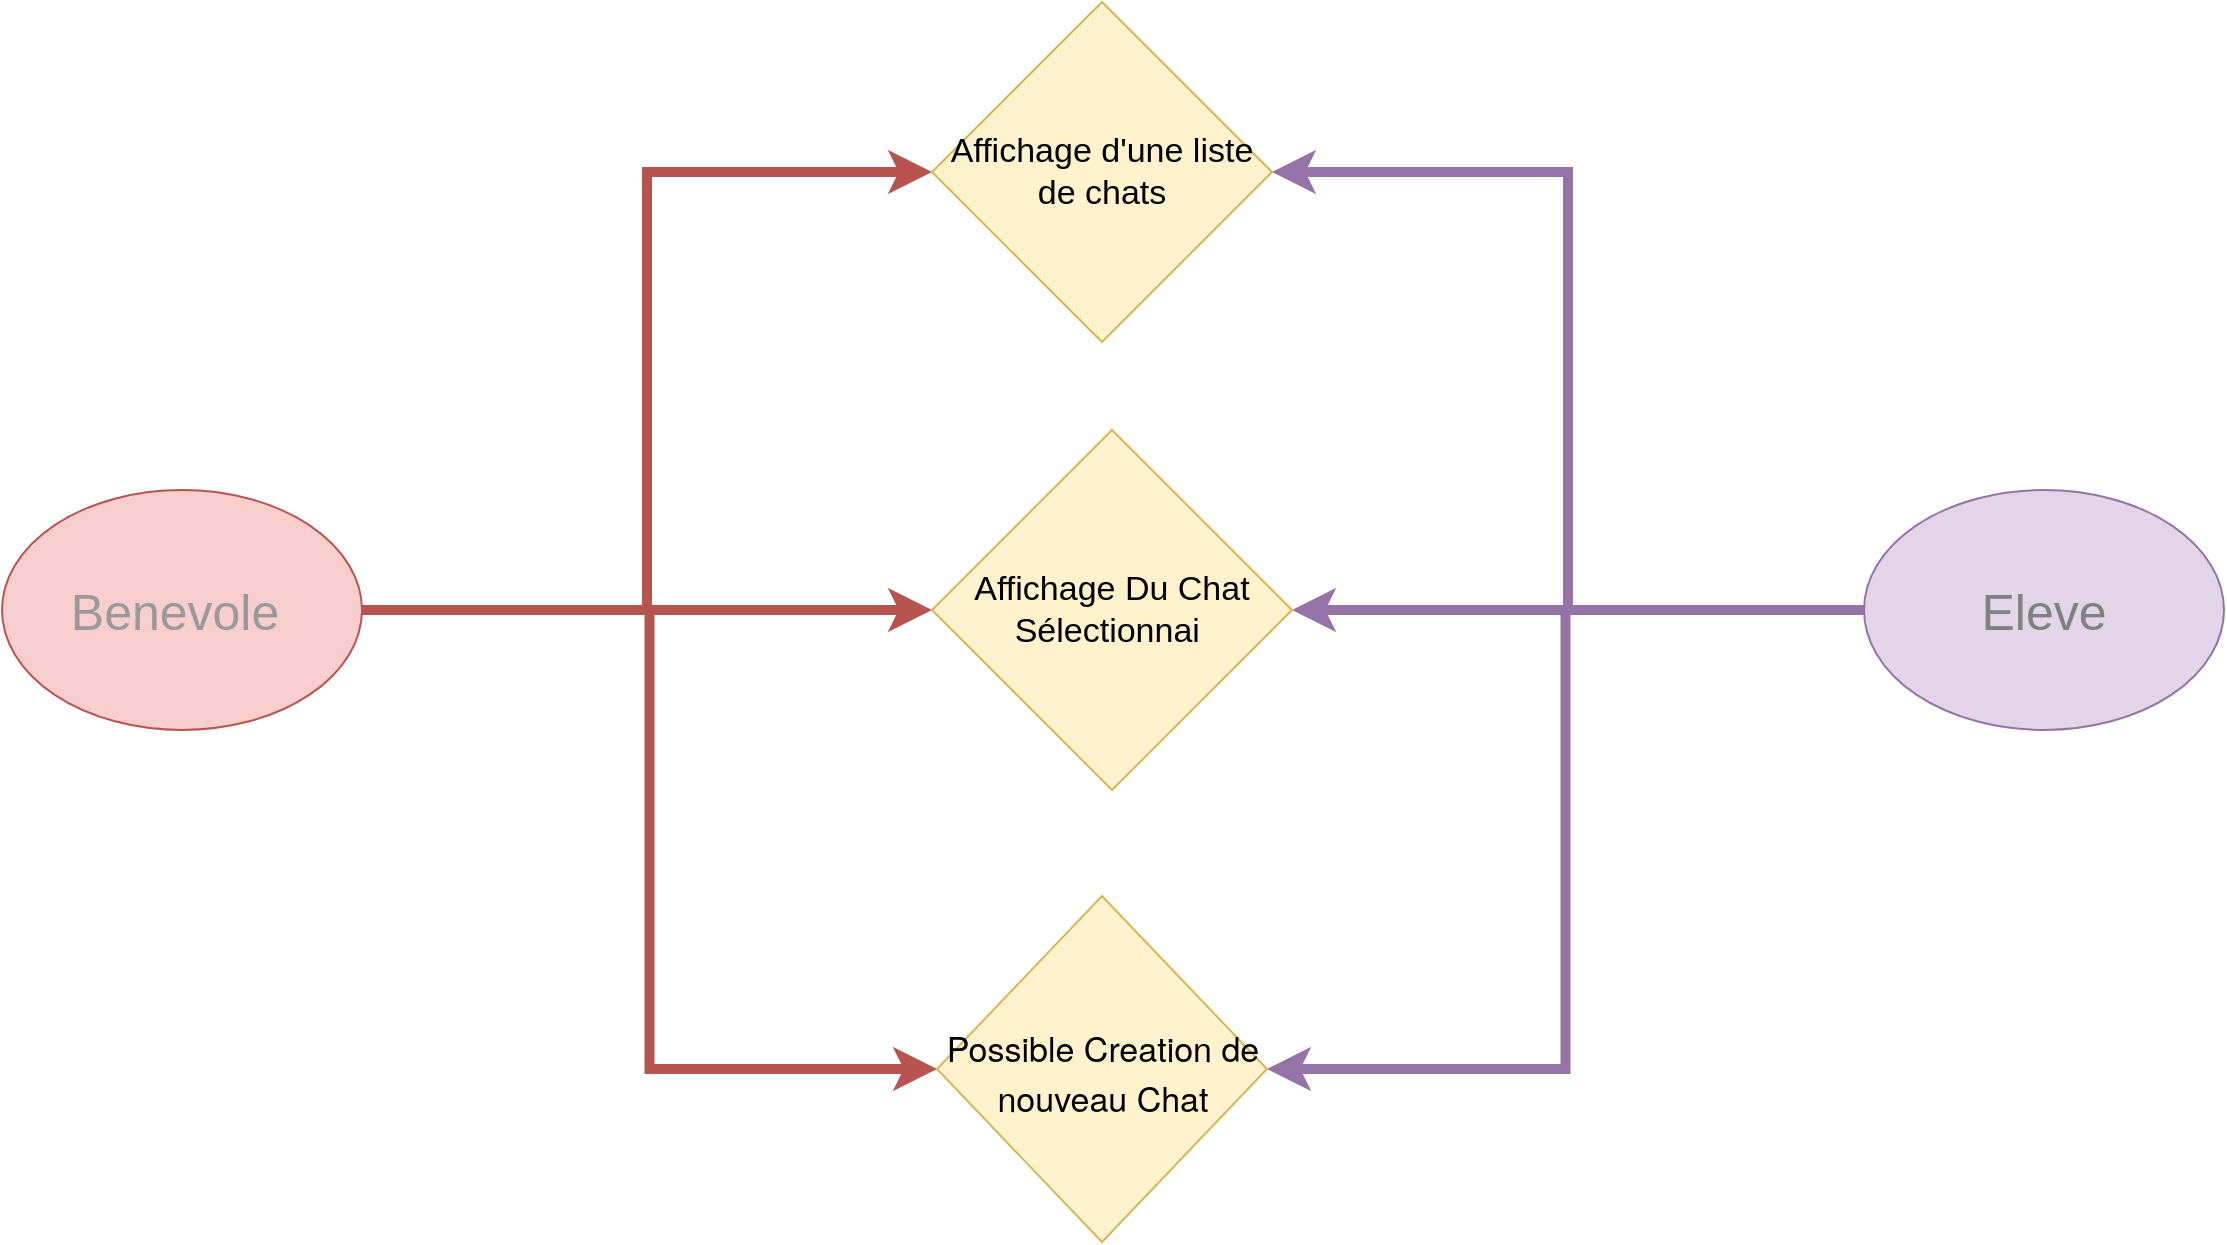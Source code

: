 <mxfile version="15.4.0" type="device"><diagram id="6b602dQEv6y6zEkWFox-" name="Page-1"><mxGraphModel dx="1164" dy="847" grid="1" gridSize="10" guides="1" tooltips="1" connect="1" arrows="1" fold="1" page="1" pageScale="1" pageWidth="1169" pageHeight="827" math="0" shadow="0"><root><mxCell id="0"/><mxCell id="1" parent="0"/><mxCell id="yf_IpRI_5WPQn-hJaFNH-1" style="edgeStyle=orthogonalEdgeStyle;rounded=0;orthogonalLoop=1;jettySize=auto;html=1;entryX=0;entryY=0.5;entryDx=0;entryDy=0;fillColor=#f8cecc;strokeColor=#b85450;strokeWidth=5;" edge="1" parent="1" source="yf_IpRI_5WPQn-hJaFNH-4" target="yf_IpRI_5WPQn-hJaFNH-10"><mxGeometry relative="1" as="geometry"/></mxCell><mxCell id="yf_IpRI_5WPQn-hJaFNH-2" style="edgeStyle=orthogonalEdgeStyle;rounded=0;orthogonalLoop=1;jettySize=auto;html=1;entryX=0;entryY=0.5;entryDx=0;entryDy=0;fillColor=#f8cecc;strokeColor=#b85450;strokeWidth=5;" edge="1" parent="1" source="yf_IpRI_5WPQn-hJaFNH-4" target="yf_IpRI_5WPQn-hJaFNH-9"><mxGeometry relative="1" as="geometry"/></mxCell><mxCell id="yf_IpRI_5WPQn-hJaFNH-3" style="edgeStyle=orthogonalEdgeStyle;rounded=0;orthogonalLoop=1;jettySize=auto;html=1;entryX=0;entryY=0.5;entryDx=0;entryDy=0;fillColor=#f8cecc;strokeColor=#b85450;strokeWidth=5;" edge="1" parent="1" source="yf_IpRI_5WPQn-hJaFNH-4" target="yf_IpRI_5WPQn-hJaFNH-11"><mxGeometry relative="1" as="geometry"/></mxCell><mxCell id="yf_IpRI_5WPQn-hJaFNH-4" value="&lt;font style=&quot;font-size: 25px&quot; color=&quot;#999999&quot;&gt;Benevole&amp;nbsp;&lt;/font&gt;" style="ellipse;whiteSpace=wrap;html=1;fillColor=#f8cecc;strokeColor=#b85450;" vertex="1" parent="1"><mxGeometry x="29" y="348" width="180" height="120" as="geometry"/></mxCell><mxCell id="yf_IpRI_5WPQn-hJaFNH-5" style="edgeStyle=orthogonalEdgeStyle;rounded=0;orthogonalLoop=1;jettySize=auto;html=1;entryX=1;entryY=0.5;entryDx=0;entryDy=0;fillColor=#e1d5e7;strokeColor=#9673a6;strokeWidth=5;" edge="1" parent="1" source="yf_IpRI_5WPQn-hJaFNH-8" target="yf_IpRI_5WPQn-hJaFNH-10"><mxGeometry relative="1" as="geometry"/></mxCell><mxCell id="yf_IpRI_5WPQn-hJaFNH-6" style="edgeStyle=orthogonalEdgeStyle;rounded=0;orthogonalLoop=1;jettySize=auto;html=1;entryX=1;entryY=0.5;entryDx=0;entryDy=0;fillColor=#e1d5e7;strokeColor=#9673a6;strokeWidth=5;" edge="1" parent="1" source="yf_IpRI_5WPQn-hJaFNH-8" target="yf_IpRI_5WPQn-hJaFNH-9"><mxGeometry relative="1" as="geometry"/></mxCell><mxCell id="yf_IpRI_5WPQn-hJaFNH-7" style="edgeStyle=orthogonalEdgeStyle;rounded=0;orthogonalLoop=1;jettySize=auto;html=1;entryX=1;entryY=0.5;entryDx=0;entryDy=0;strokeWidth=5;fillColor=#e1d5e7;strokeColor=#9673a6;" edge="1" parent="1" source="yf_IpRI_5WPQn-hJaFNH-8" target="yf_IpRI_5WPQn-hJaFNH-11"><mxGeometry relative="1" as="geometry"/></mxCell><mxCell id="yf_IpRI_5WPQn-hJaFNH-8" value="&lt;font style=&quot;font-size: 25px&quot; color=&quot;#808080&quot;&gt;Eleve&lt;/font&gt;" style="ellipse;whiteSpace=wrap;html=1;fillColor=#e1d5e7;strokeColor=#9673a6;" vertex="1" parent="1"><mxGeometry x="960" y="348" width="180" height="120" as="geometry"/></mxCell><mxCell id="yf_IpRI_5WPQn-hJaFNH-9" value="&lt;font style=&quot;font-size: 17px&quot;&gt;Affichage d'une liste de chats&lt;br&gt;&lt;/font&gt;" style="rhombus;whiteSpace=wrap;html=1;fillColor=#fff2cc;strokeColor=#d6b656;" vertex="1" parent="1"><mxGeometry x="494" y="104" width="170" height="170" as="geometry"/></mxCell><mxCell id="yf_IpRI_5WPQn-hJaFNH-10" value="&lt;font style=&quot;font-size: 17px&quot;&gt;Affichage Du Chat Sélectionnai&amp;nbsp;&lt;br&gt;&lt;/font&gt;" style="rhombus;whiteSpace=wrap;html=1;fillColor=#fff2cc;strokeColor=#d6b656;" vertex="1" parent="1"><mxGeometry x="494" y="318" width="180" height="180" as="geometry"/></mxCell><mxCell id="yf_IpRI_5WPQn-hJaFNH-11" value="&lt;font size=&quot;1&quot;&gt;&lt;p class=&quot;p1&quot; style=&quot;margin: 0px ; font-stretch: normal ; line-height: normal ; font-family: &amp;#34;helvetica neue&amp;#34; ; font-size: 17px&quot;&gt;Possible Creation de nouveau Chat&lt;/p&gt;&lt;/font&gt;" style="rhombus;whiteSpace=wrap;html=1;fillColor=#fff2cc;strokeColor=#d6b656;" vertex="1" parent="1"><mxGeometry x="496.5" y="551" width="165" height="173" as="geometry"/></mxCell></root></mxGraphModel></diagram></mxfile>